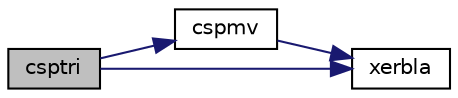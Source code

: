 digraph "csptri"
{
 // LATEX_PDF_SIZE
  edge [fontname="Helvetica",fontsize="10",labelfontname="Helvetica",labelfontsize="10"];
  node [fontname="Helvetica",fontsize="10",shape=record];
  rankdir="LR";
  Node1 [label="csptri",height=0.2,width=0.4,color="black", fillcolor="grey75", style="filled", fontcolor="black",tooltip="CSPTRI"];
  Node1 -> Node2 [color="midnightblue",fontsize="10",style="solid",fontname="Helvetica"];
  Node2 [label="cspmv",height=0.2,width=0.4,color="black", fillcolor="white", style="filled",URL="$cspmv_8f.html#afc01629cdde2db1e97d122a55cda415c",tooltip="CSPMV computes a matrix-vector product for complex vectors using a complex symmetric packed matrix"];
  Node2 -> Node3 [color="midnightblue",fontsize="10",style="solid",fontname="Helvetica"];
  Node3 [label="xerbla",height=0.2,width=0.4,color="black", fillcolor="white", style="filled",URL="$xerbla_8f.html#a377ee61015baf8dea7770b3a404b1c07",tooltip="XERBLA"];
  Node1 -> Node3 [color="midnightblue",fontsize="10",style="solid",fontname="Helvetica"];
}
